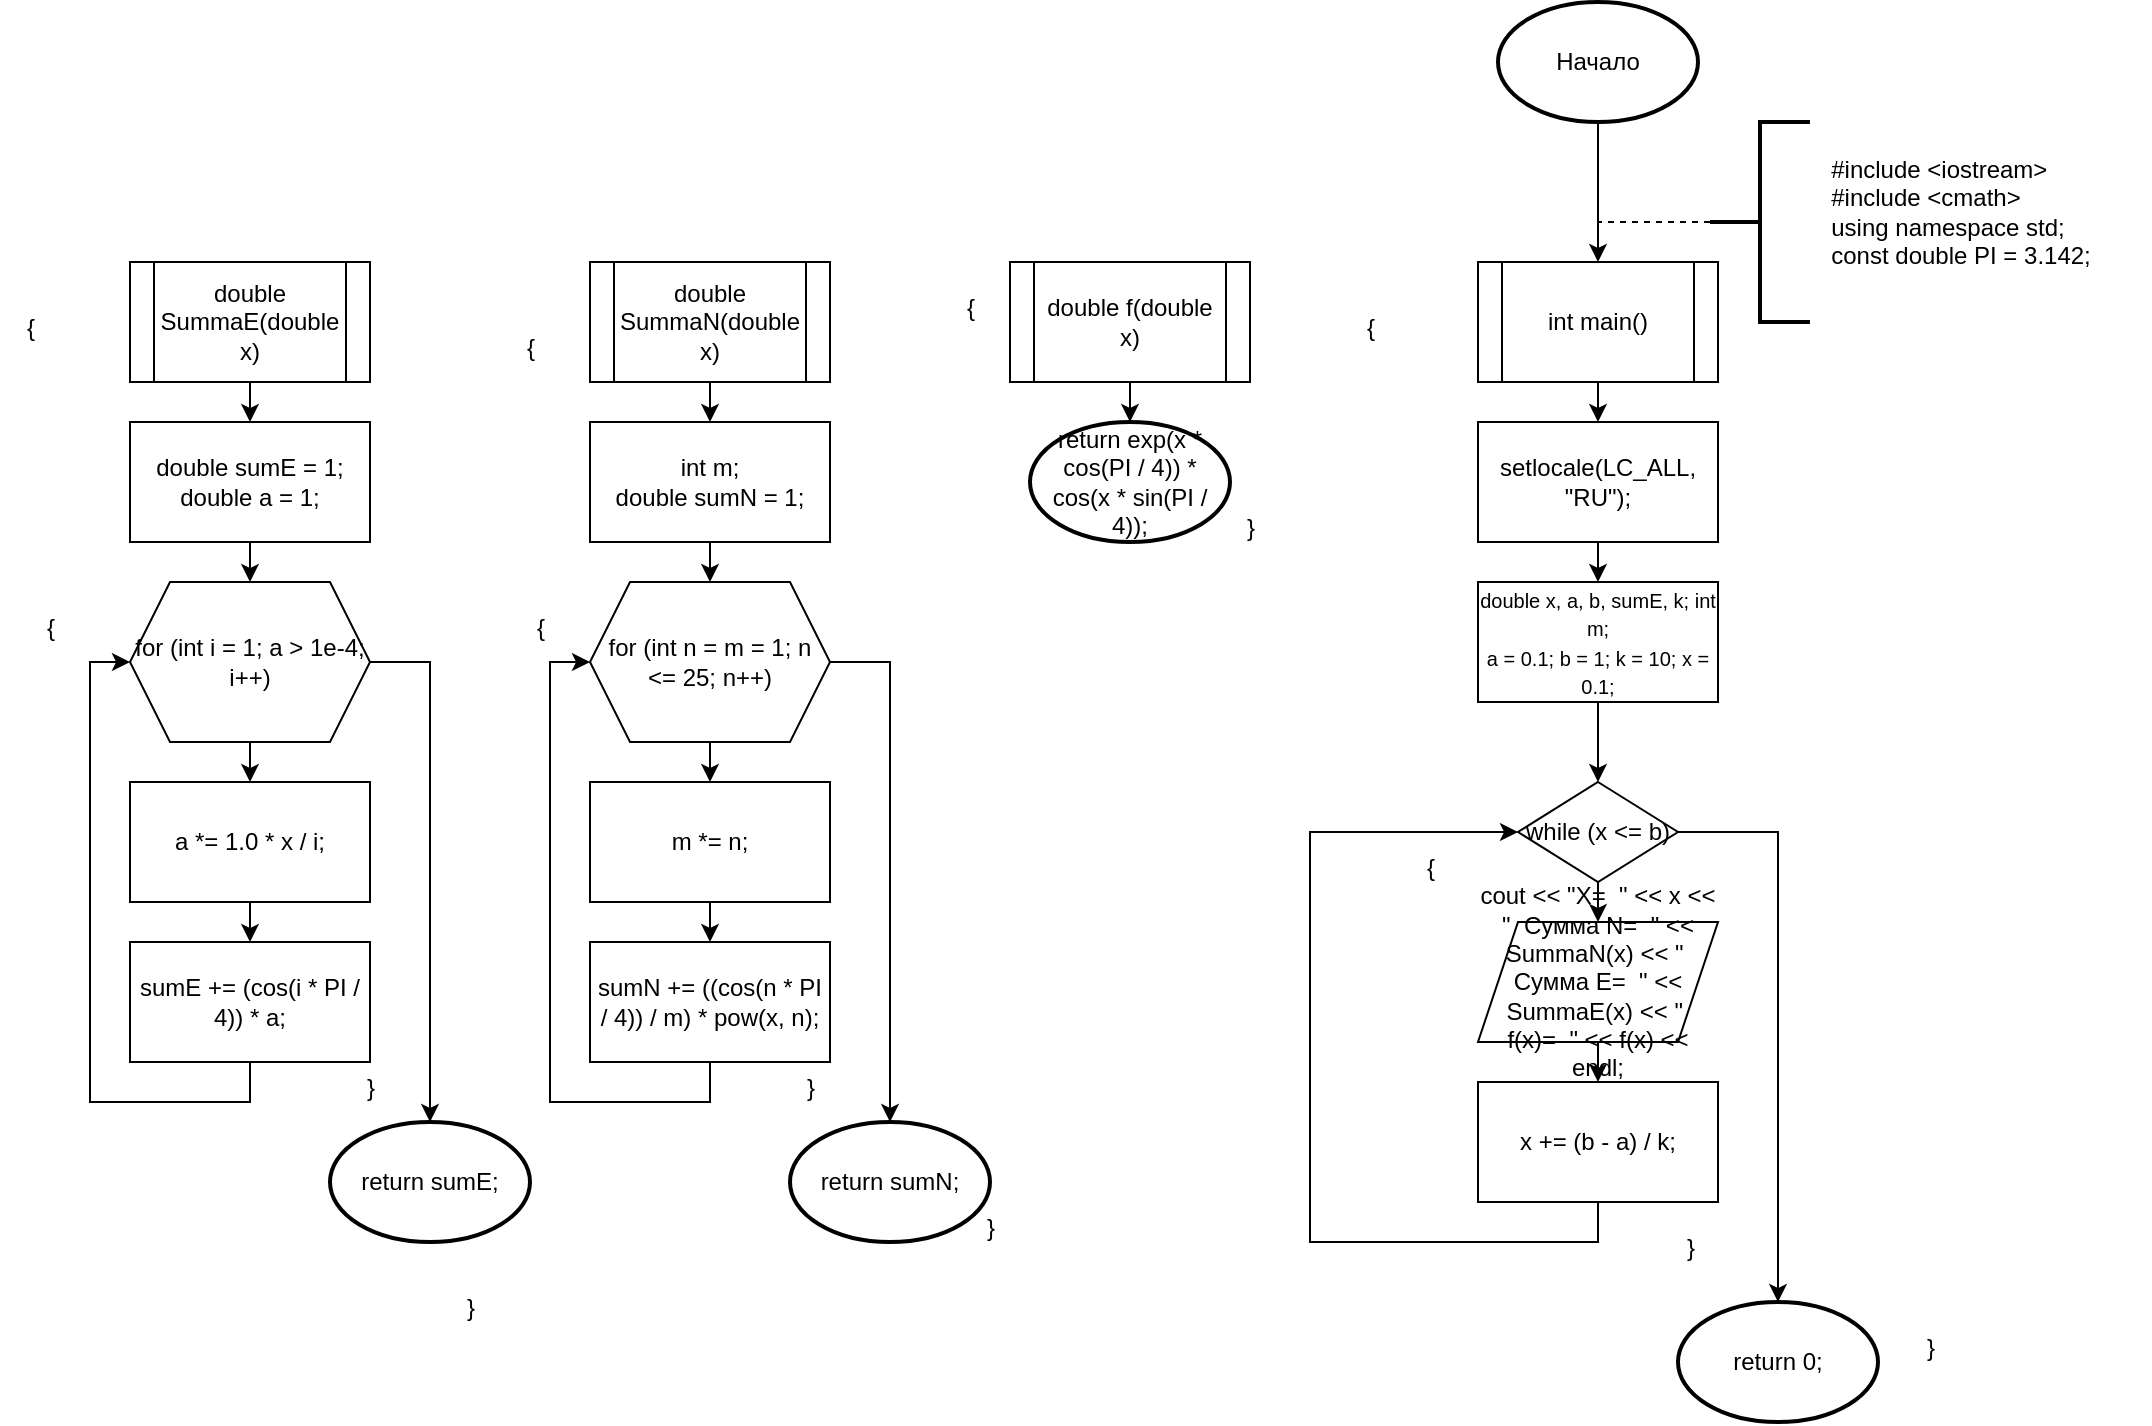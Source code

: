 <mxfile version="25.0.2">
  <diagram name="Страница — 1" id="oHQG5vfTPgr-ltf1fMh8">
    <mxGraphModel dx="2117" dy="717" grid="1" gridSize="10" guides="1" tooltips="1" connect="1" arrows="1" fold="1" page="1" pageScale="1" pageWidth="827" pageHeight="1169" math="0" shadow="0">
      <root>
        <mxCell id="0" />
        <mxCell id="1" parent="0" />
        <mxCell id="im5jBuMFkXl8Msu0jibj-6" style="edgeStyle=orthogonalEdgeStyle;rounded=0;orthogonalLoop=1;jettySize=auto;html=1;exitX=0.5;exitY=1;exitDx=0;exitDy=0;exitPerimeter=0;entryX=0.5;entryY=0;entryDx=0;entryDy=0;" parent="1" source="im5jBuMFkXl8Msu0jibj-1" target="im5jBuMFkXl8Msu0jibj-5" edge="1">
          <mxGeometry relative="1" as="geometry" />
        </mxCell>
        <mxCell id="im5jBuMFkXl8Msu0jibj-1" value="Начало" style="strokeWidth=2;html=1;shape=mxgraph.flowchart.start_1;whiteSpace=wrap;" parent="1" vertex="1">
          <mxGeometry x="364" y="10" width="100" height="60" as="geometry" />
        </mxCell>
        <mxCell id="im5jBuMFkXl8Msu0jibj-2" value="" style="strokeWidth=2;html=1;shape=mxgraph.flowchart.annotation_2;align=left;labelPosition=right;pointerEvents=1;" parent="1" vertex="1">
          <mxGeometry x="470" y="70" width="50" height="100" as="geometry" />
        </mxCell>
        <mxCell id="im5jBuMFkXl8Msu0jibj-3" value="&lt;div style=&quot;text-align: justify;&quot;&gt;#include &amp;lt;iostream&amp;gt;&lt;/div&gt;&lt;div style=&quot;text-align: justify;&quot;&gt;#include &amp;lt;cmath&amp;gt;&lt;/div&gt;&lt;div style=&quot;text-align: justify;&quot;&gt;using namespace std;&lt;/div&gt;&lt;div style=&quot;text-align: justify;&quot;&gt;const double PI = 3.142;&lt;/div&gt;" style="text;html=1;align=center;verticalAlign=middle;resizable=0;points=[];autosize=1;strokeColor=none;fillColor=none;" parent="1" vertex="1">
          <mxGeometry x="500" y="80" width="190" height="70" as="geometry" />
        </mxCell>
        <mxCell id="im5jBuMFkXl8Msu0jibj-4" value="" style="endArrow=none;dashed=1;html=1;rounded=0;entryX=0.5;entryY=1;entryDx=0;entryDy=0;entryPerimeter=0;exitX=0;exitY=0.5;exitDx=0;exitDy=0;exitPerimeter=0;" parent="1" source="im5jBuMFkXl8Msu0jibj-2" target="im5jBuMFkXl8Msu0jibj-1" edge="1">
          <mxGeometry width="50" height="50" relative="1" as="geometry">
            <mxPoint x="360" y="150" as="sourcePoint" />
            <mxPoint x="410" y="100" as="targetPoint" />
            <Array as="points">
              <mxPoint x="414" y="120" />
            </Array>
          </mxGeometry>
        </mxCell>
        <mxCell id="im5jBuMFkXl8Msu0jibj-10" style="edgeStyle=orthogonalEdgeStyle;rounded=0;orthogonalLoop=1;jettySize=auto;html=1;exitX=0.5;exitY=1;exitDx=0;exitDy=0;entryX=0.5;entryY=0;entryDx=0;entryDy=0;" parent="1" source="im5jBuMFkXl8Msu0jibj-5" target="im5jBuMFkXl8Msu0jibj-7" edge="1">
          <mxGeometry relative="1" as="geometry" />
        </mxCell>
        <mxCell id="im5jBuMFkXl8Msu0jibj-5" value="int main()" style="shape=process;whiteSpace=wrap;html=1;backgroundOutline=1;" parent="1" vertex="1">
          <mxGeometry x="354" y="140" width="120" height="60" as="geometry" />
        </mxCell>
        <mxCell id="im5jBuMFkXl8Msu0jibj-11" style="edgeStyle=orthogonalEdgeStyle;rounded=0;orthogonalLoop=1;jettySize=auto;html=1;exitX=0.5;exitY=1;exitDx=0;exitDy=0;entryX=0.5;entryY=0;entryDx=0;entryDy=0;" parent="1" source="im5jBuMFkXl8Msu0jibj-7" target="im5jBuMFkXl8Msu0jibj-8" edge="1">
          <mxGeometry relative="1" as="geometry" />
        </mxCell>
        <mxCell id="im5jBuMFkXl8Msu0jibj-7" value="setlocale(LC_ALL, &quot;RU&quot;);" style="rounded=0;whiteSpace=wrap;html=1;" parent="1" vertex="1">
          <mxGeometry x="354" y="220" width="120" height="60" as="geometry" />
        </mxCell>
        <mxCell id="im5jBuMFkXl8Msu0jibj-12" style="edgeStyle=orthogonalEdgeStyle;rounded=0;orthogonalLoop=1;jettySize=auto;html=1;exitX=0.5;exitY=1;exitDx=0;exitDy=0;entryX=0.5;entryY=0;entryDx=0;entryDy=0;" parent="1" source="im5jBuMFkXl8Msu0jibj-8" target="im5jBuMFkXl8Msu0jibj-9" edge="1">
          <mxGeometry relative="1" as="geometry" />
        </mxCell>
        <mxCell id="im5jBuMFkXl8Msu0jibj-8" value="&lt;div&gt;&lt;font style=&quot;font-size: 10px;&quot;&gt;double x, a, b, sumE, k;&amp;nbsp;&lt;span style=&quot;background-color: initial;&quot;&gt;int m;&lt;/span&gt;&lt;/font&gt;&lt;/div&gt;&lt;div&gt;&lt;font style=&quot;font-size: 10px;&quot;&gt;a = 0.1;&amp;nbsp;&lt;/font&gt;&lt;span style=&quot;font-size: 10px; background-color: initial;&quot;&gt;b = 1;&amp;nbsp;&lt;/span&gt;&lt;span style=&quot;font-size: 10px; background-color: initial;&quot;&gt;k = 10;&amp;nbsp;&lt;/span&gt;&lt;span style=&quot;font-size: 10px; background-color: initial;&quot;&gt;x = 0.1;&lt;/span&gt;&lt;/div&gt;" style="rounded=0;whiteSpace=wrap;html=1;" parent="1" vertex="1">
          <mxGeometry x="354" y="300" width="120" height="60" as="geometry" />
        </mxCell>
        <mxCell id="im5jBuMFkXl8Msu0jibj-15" style="edgeStyle=orthogonalEdgeStyle;rounded=0;orthogonalLoop=1;jettySize=auto;html=1;exitX=0.5;exitY=1;exitDx=0;exitDy=0;entryX=0.5;entryY=0;entryDx=0;entryDy=0;" parent="1" source="im5jBuMFkXl8Msu0jibj-9" target="im5jBuMFkXl8Msu0jibj-13" edge="1">
          <mxGeometry relative="1" as="geometry" />
        </mxCell>
        <mxCell id="im5jBuMFkXl8Msu0jibj-9" value="while (x &amp;lt;= b)" style="rhombus;whiteSpace=wrap;html=1;" parent="1" vertex="1">
          <mxGeometry x="374" y="400" width="80" height="50" as="geometry" />
        </mxCell>
        <mxCell id="im5jBuMFkXl8Msu0jibj-16" style="edgeStyle=orthogonalEdgeStyle;rounded=0;orthogonalLoop=1;jettySize=auto;html=1;exitX=0.5;exitY=1;exitDx=0;exitDy=0;entryX=0.5;entryY=0;entryDx=0;entryDy=0;" parent="1" source="im5jBuMFkXl8Msu0jibj-13" target="im5jBuMFkXl8Msu0jibj-14" edge="1">
          <mxGeometry relative="1" as="geometry" />
        </mxCell>
        <mxCell id="im5jBuMFkXl8Msu0jibj-13" value="cout &amp;lt;&amp;lt; &quot;X=&amp;nbsp; &quot; &amp;lt;&amp;lt; x &amp;lt;&amp;lt; &quot;&amp;nbsp; Сумма N=&amp;nbsp; &quot; &amp;lt;&amp;lt; SummaN(x) &amp;lt;&amp;lt; &quot;&amp;nbsp; Сумма E=&amp;nbsp; &quot; &amp;lt;&amp;lt; SummaE(x) &amp;lt;&amp;lt; &quot;&amp;nbsp; f(x)=&amp;nbsp; &quot; &amp;lt;&amp;lt; f(x) &amp;lt;&amp;lt; endl;" style="shape=parallelogram;perimeter=parallelogramPerimeter;whiteSpace=wrap;html=1;fixedSize=1;" parent="1" vertex="1">
          <mxGeometry x="354" y="470" width="120" height="60" as="geometry" />
        </mxCell>
        <mxCell id="im5jBuMFkXl8Msu0jibj-17" style="edgeStyle=orthogonalEdgeStyle;rounded=0;orthogonalLoop=1;jettySize=auto;html=1;exitX=0.5;exitY=1;exitDx=0;exitDy=0;entryX=0;entryY=0.5;entryDx=0;entryDy=0;" parent="1" source="im5jBuMFkXl8Msu0jibj-14" target="im5jBuMFkXl8Msu0jibj-9" edge="1">
          <mxGeometry relative="1" as="geometry">
            <mxPoint x="414" y="380" as="targetPoint" />
            <Array as="points">
              <mxPoint x="414" y="630" />
              <mxPoint x="270" y="630" />
              <mxPoint x="270" y="425" />
            </Array>
          </mxGeometry>
        </mxCell>
        <mxCell id="im5jBuMFkXl8Msu0jibj-14" value="x += (b - a) / k;" style="rounded=0;whiteSpace=wrap;html=1;" parent="1" vertex="1">
          <mxGeometry x="354" y="550" width="120" height="60" as="geometry" />
        </mxCell>
        <mxCell id="im5jBuMFkXl8Msu0jibj-18" value="return 0;" style="strokeWidth=2;html=1;shape=mxgraph.flowchart.start_1;whiteSpace=wrap;" parent="1" vertex="1">
          <mxGeometry x="454" y="660" width="100" height="60" as="geometry" />
        </mxCell>
        <mxCell id="im5jBuMFkXl8Msu0jibj-19" style="edgeStyle=orthogonalEdgeStyle;rounded=0;orthogonalLoop=1;jettySize=auto;html=1;exitX=1;exitY=0.5;exitDx=0;exitDy=0;entryX=0.5;entryY=0;entryDx=0;entryDy=0;entryPerimeter=0;" parent="1" source="im5jBuMFkXl8Msu0jibj-9" target="im5jBuMFkXl8Msu0jibj-18" edge="1">
          <mxGeometry relative="1" as="geometry" />
        </mxCell>
        <mxCell id="-3EKZQkHABsc9x4DQvBj-1" value="double f(double x)" style="shape=process;whiteSpace=wrap;html=1;backgroundOutline=1;" parent="1" vertex="1">
          <mxGeometry x="120" y="140" width="120" height="60" as="geometry" />
        </mxCell>
        <mxCell id="-3EKZQkHABsc9x4DQvBj-2" value="return exp(x * cos(PI / 4)) * cos(x * sin(PI / 4));" style="strokeWidth=2;html=1;shape=mxgraph.flowchart.start_1;whiteSpace=wrap;" parent="1" vertex="1">
          <mxGeometry x="130" y="220" width="100" height="60" as="geometry" />
        </mxCell>
        <mxCell id="-3EKZQkHABsc9x4DQvBj-3" style="edgeStyle=orthogonalEdgeStyle;rounded=0;orthogonalLoop=1;jettySize=auto;html=1;exitX=0.5;exitY=1;exitDx=0;exitDy=0;entryX=0.5;entryY=0;entryDx=0;entryDy=0;entryPerimeter=0;" parent="1" source="-3EKZQkHABsc9x4DQvBj-1" target="-3EKZQkHABsc9x4DQvBj-2" edge="1">
          <mxGeometry relative="1" as="geometry" />
        </mxCell>
        <mxCell id="-3EKZQkHABsc9x4DQvBj-7" style="edgeStyle=orthogonalEdgeStyle;rounded=0;orthogonalLoop=1;jettySize=auto;html=1;exitX=0.5;exitY=1;exitDx=0;exitDy=0;entryX=0.5;entryY=0;entryDx=0;entryDy=0;" parent="1" source="-3EKZQkHABsc9x4DQvBj-4" target="-3EKZQkHABsc9x4DQvBj-5" edge="1">
          <mxGeometry relative="1" as="geometry" />
        </mxCell>
        <mxCell id="-3EKZQkHABsc9x4DQvBj-4" value="double SummaN(double x)" style="shape=process;whiteSpace=wrap;html=1;backgroundOutline=1;" parent="1" vertex="1">
          <mxGeometry x="-90" y="140" width="120" height="60" as="geometry" />
        </mxCell>
        <mxCell id="-3EKZQkHABsc9x4DQvBj-8" style="edgeStyle=orthogonalEdgeStyle;rounded=0;orthogonalLoop=1;jettySize=auto;html=1;exitX=0.5;exitY=1;exitDx=0;exitDy=0;entryX=0.5;entryY=0;entryDx=0;entryDy=0;" parent="1" source="-3EKZQkHABsc9x4DQvBj-5" edge="1">
          <mxGeometry relative="1" as="geometry">
            <mxPoint x="-30" y="300" as="targetPoint" />
          </mxGeometry>
        </mxCell>
        <mxCell id="-3EKZQkHABsc9x4DQvBj-5" value="&lt;div&gt;int m;&lt;/div&gt;&lt;div&gt;double sumN = 1;&lt;/div&gt;" style="rounded=0;whiteSpace=wrap;html=1;" parent="1" vertex="1">
          <mxGeometry x="-90" y="220" width="120" height="60" as="geometry" />
        </mxCell>
        <mxCell id="-3EKZQkHABsc9x4DQvBj-13" style="edgeStyle=orthogonalEdgeStyle;rounded=0;orthogonalLoop=1;jettySize=auto;html=1;exitX=0.5;exitY=1;exitDx=0;exitDy=0;entryX=0.5;entryY=0;entryDx=0;entryDy=0;" parent="1" source="-3EKZQkHABsc9x4DQvBj-9" target="-3EKZQkHABsc9x4DQvBj-10" edge="1">
          <mxGeometry relative="1" as="geometry" />
        </mxCell>
        <mxCell id="-3EKZQkHABsc9x4DQvBj-9" value="for (int n = m = 1; n &amp;lt;= 25; n++)" style="shape=hexagon;perimeter=hexagonPerimeter2;whiteSpace=wrap;html=1;fixedSize=1;" parent="1" vertex="1">
          <mxGeometry x="-90" y="300" width="120" height="80" as="geometry" />
        </mxCell>
        <mxCell id="-3EKZQkHABsc9x4DQvBj-14" style="edgeStyle=orthogonalEdgeStyle;rounded=0;orthogonalLoop=1;jettySize=auto;html=1;exitX=0.5;exitY=1;exitDx=0;exitDy=0;entryX=0.5;entryY=0;entryDx=0;entryDy=0;" parent="1" source="-3EKZQkHABsc9x4DQvBj-10" target="-3EKZQkHABsc9x4DQvBj-11" edge="1">
          <mxGeometry relative="1" as="geometry" />
        </mxCell>
        <mxCell id="-3EKZQkHABsc9x4DQvBj-10" value="m *= n;" style="rounded=0;whiteSpace=wrap;html=1;" parent="1" vertex="1">
          <mxGeometry x="-90" y="400" width="120" height="60" as="geometry" />
        </mxCell>
        <mxCell id="-3EKZQkHABsc9x4DQvBj-15" style="edgeStyle=orthogonalEdgeStyle;rounded=0;orthogonalLoop=1;jettySize=auto;html=1;exitX=0.5;exitY=1;exitDx=0;exitDy=0;entryX=0;entryY=0.5;entryDx=0;entryDy=0;" parent="1" source="-3EKZQkHABsc9x4DQvBj-11" target="-3EKZQkHABsc9x4DQvBj-9" edge="1">
          <mxGeometry relative="1" as="geometry" />
        </mxCell>
        <mxCell id="-3EKZQkHABsc9x4DQvBj-11" value="sumN += ((cos(n * PI / 4)) / m) * pow(x, n);" style="rounded=0;whiteSpace=wrap;html=1;" parent="1" vertex="1">
          <mxGeometry x="-90" y="480" width="120" height="60" as="geometry" />
        </mxCell>
        <mxCell id="-3EKZQkHABsc9x4DQvBj-12" value="return sumN;" style="strokeWidth=2;html=1;shape=mxgraph.flowchart.start_1;whiteSpace=wrap;" parent="1" vertex="1">
          <mxGeometry x="10" y="570" width="100" height="60" as="geometry" />
        </mxCell>
        <mxCell id="-3EKZQkHABsc9x4DQvBj-16" style="edgeStyle=orthogonalEdgeStyle;rounded=0;orthogonalLoop=1;jettySize=auto;html=1;exitX=1;exitY=0.5;exitDx=0;exitDy=0;entryX=0.5;entryY=0;entryDx=0;entryDy=0;entryPerimeter=0;" parent="1" source="-3EKZQkHABsc9x4DQvBj-9" target="-3EKZQkHABsc9x4DQvBj-12" edge="1">
          <mxGeometry relative="1" as="geometry" />
        </mxCell>
        <mxCell id="-3EKZQkHABsc9x4DQvBj-17" style="edgeStyle=orthogonalEdgeStyle;rounded=0;orthogonalLoop=1;jettySize=auto;html=1;exitX=0.5;exitY=1;exitDx=0;exitDy=0;entryX=0.5;entryY=0;entryDx=0;entryDy=0;" parent="1" source="-3EKZQkHABsc9x4DQvBj-18" target="-3EKZQkHABsc9x4DQvBj-20" edge="1">
          <mxGeometry relative="1" as="geometry" />
        </mxCell>
        <mxCell id="-3EKZQkHABsc9x4DQvBj-18" value="double SummaE(double x)" style="shape=process;whiteSpace=wrap;html=1;backgroundOutline=1;" parent="1" vertex="1">
          <mxGeometry x="-320" y="140" width="120" height="60" as="geometry" />
        </mxCell>
        <mxCell id="-3EKZQkHABsc9x4DQvBj-19" style="edgeStyle=orthogonalEdgeStyle;rounded=0;orthogonalLoop=1;jettySize=auto;html=1;exitX=0.5;exitY=1;exitDx=0;exitDy=0;entryX=0.5;entryY=0;entryDx=0;entryDy=0;" parent="1" source="-3EKZQkHABsc9x4DQvBj-20" edge="1">
          <mxGeometry relative="1" as="geometry">
            <mxPoint x="-260" y="300" as="targetPoint" />
          </mxGeometry>
        </mxCell>
        <mxCell id="-3EKZQkHABsc9x4DQvBj-20" value="&lt;div&gt;double sumE = 1;&lt;/div&gt;&lt;div&gt;double a = 1;&lt;/div&gt;" style="rounded=0;whiteSpace=wrap;html=1;" parent="1" vertex="1">
          <mxGeometry x="-320" y="220" width="120" height="60" as="geometry" />
        </mxCell>
        <mxCell id="-3EKZQkHABsc9x4DQvBj-21" style="edgeStyle=orthogonalEdgeStyle;rounded=0;orthogonalLoop=1;jettySize=auto;html=1;exitX=0.5;exitY=1;exitDx=0;exitDy=0;entryX=0.5;entryY=0;entryDx=0;entryDy=0;" parent="1" source="-3EKZQkHABsc9x4DQvBj-22" target="-3EKZQkHABsc9x4DQvBj-24" edge="1">
          <mxGeometry relative="1" as="geometry" />
        </mxCell>
        <mxCell id="-3EKZQkHABsc9x4DQvBj-22" value="for (int i = 1; a &amp;gt; 1e-4; i++)" style="shape=hexagon;perimeter=hexagonPerimeter2;whiteSpace=wrap;html=1;fixedSize=1;" parent="1" vertex="1">
          <mxGeometry x="-320" y="300" width="120" height="80" as="geometry" />
        </mxCell>
        <mxCell id="-3EKZQkHABsc9x4DQvBj-23" style="edgeStyle=orthogonalEdgeStyle;rounded=0;orthogonalLoop=1;jettySize=auto;html=1;exitX=0.5;exitY=1;exitDx=0;exitDy=0;entryX=0.5;entryY=0;entryDx=0;entryDy=0;" parent="1" source="-3EKZQkHABsc9x4DQvBj-24" target="-3EKZQkHABsc9x4DQvBj-26" edge="1">
          <mxGeometry relative="1" as="geometry" />
        </mxCell>
        <mxCell id="-3EKZQkHABsc9x4DQvBj-24" value="a *= 1.0 * x / i;" style="rounded=0;whiteSpace=wrap;html=1;" parent="1" vertex="1">
          <mxGeometry x="-320" y="400" width="120" height="60" as="geometry" />
        </mxCell>
        <mxCell id="-3EKZQkHABsc9x4DQvBj-25" style="edgeStyle=orthogonalEdgeStyle;rounded=0;orthogonalLoop=1;jettySize=auto;html=1;exitX=0.5;exitY=1;exitDx=0;exitDy=0;entryX=0;entryY=0.5;entryDx=0;entryDy=0;" parent="1" source="-3EKZQkHABsc9x4DQvBj-26" target="-3EKZQkHABsc9x4DQvBj-22" edge="1">
          <mxGeometry relative="1" as="geometry" />
        </mxCell>
        <mxCell id="-3EKZQkHABsc9x4DQvBj-26" value="sumE += (cos(i * PI / 4)) * a;" style="rounded=0;whiteSpace=wrap;html=1;" parent="1" vertex="1">
          <mxGeometry x="-320" y="480" width="120" height="60" as="geometry" />
        </mxCell>
        <mxCell id="-3EKZQkHABsc9x4DQvBj-27" value="return sumE;" style="strokeWidth=2;html=1;shape=mxgraph.flowchart.start_1;whiteSpace=wrap;" parent="1" vertex="1">
          <mxGeometry x="-220" y="570" width="100" height="60" as="geometry" />
        </mxCell>
        <mxCell id="-3EKZQkHABsc9x4DQvBj-28" style="edgeStyle=orthogonalEdgeStyle;rounded=0;orthogonalLoop=1;jettySize=auto;html=1;exitX=1;exitY=0.5;exitDx=0;exitDy=0;entryX=0.5;entryY=0;entryDx=0;entryDy=0;entryPerimeter=0;" parent="1" source="-3EKZQkHABsc9x4DQvBj-22" target="-3EKZQkHABsc9x4DQvBj-27" edge="1">
          <mxGeometry relative="1" as="geometry" />
        </mxCell>
        <mxCell id="-3EKZQkHABsc9x4DQvBj-29" value="{" style="text;html=1;align=center;verticalAlign=middle;resizable=0;points=[];autosize=1;strokeColor=none;fillColor=none;" parent="1" vertex="1">
          <mxGeometry x="-375" y="308" width="30" height="30" as="geometry" />
        </mxCell>
        <mxCell id="-3EKZQkHABsc9x4DQvBj-30" value="}" style="text;html=1;align=center;verticalAlign=middle;resizable=0;points=[];autosize=1;strokeColor=none;fillColor=none;" parent="1" vertex="1">
          <mxGeometry x="-215" y="538" width="30" height="30" as="geometry" />
        </mxCell>
        <mxCell id="-3EKZQkHABsc9x4DQvBj-31" value="{" style="text;html=1;align=center;verticalAlign=middle;resizable=0;points=[];autosize=1;strokeColor=none;fillColor=none;" parent="1" vertex="1">
          <mxGeometry x="-130" y="308" width="30" height="30" as="geometry" />
        </mxCell>
        <mxCell id="-3EKZQkHABsc9x4DQvBj-32" value="}" style="text;html=1;align=center;verticalAlign=middle;resizable=0;points=[];autosize=1;strokeColor=none;fillColor=none;" parent="1" vertex="1">
          <mxGeometry x="5" y="538" width="30" height="30" as="geometry" />
        </mxCell>
        <mxCell id="-3EKZQkHABsc9x4DQvBj-33" value="{" style="text;html=1;align=center;verticalAlign=middle;resizable=0;points=[];autosize=1;strokeColor=none;fillColor=none;" parent="1" vertex="1">
          <mxGeometry x="-385" y="158" width="30" height="30" as="geometry" />
        </mxCell>
        <mxCell id="-3EKZQkHABsc9x4DQvBj-34" value="}" style="text;html=1;align=center;verticalAlign=middle;resizable=0;points=[];autosize=1;strokeColor=none;fillColor=none;" parent="1" vertex="1">
          <mxGeometry x="-165" y="648" width="30" height="30" as="geometry" />
        </mxCell>
        <mxCell id="-3EKZQkHABsc9x4DQvBj-35" value="{" style="text;html=1;align=center;verticalAlign=middle;resizable=0;points=[];autosize=1;strokeColor=none;fillColor=none;" parent="1" vertex="1">
          <mxGeometry x="-135" y="168" width="30" height="30" as="geometry" />
        </mxCell>
        <mxCell id="-3EKZQkHABsc9x4DQvBj-36" value="}" style="text;html=1;align=center;verticalAlign=middle;resizable=0;points=[];autosize=1;strokeColor=none;fillColor=none;" parent="1" vertex="1">
          <mxGeometry x="95" y="608" width="30" height="30" as="geometry" />
        </mxCell>
        <mxCell id="-3EKZQkHABsc9x4DQvBj-37" value="{" style="text;html=1;align=center;verticalAlign=middle;resizable=0;points=[];autosize=1;strokeColor=none;fillColor=none;" parent="1" vertex="1">
          <mxGeometry x="85" y="148" width="30" height="30" as="geometry" />
        </mxCell>
        <mxCell id="-3EKZQkHABsc9x4DQvBj-38" value="}" style="text;html=1;align=center;verticalAlign=middle;resizable=0;points=[];autosize=1;strokeColor=none;fillColor=none;" parent="1" vertex="1">
          <mxGeometry x="225" y="258" width="30" height="30" as="geometry" />
        </mxCell>
        <mxCell id="-3EKZQkHABsc9x4DQvBj-39" value="{" style="text;html=1;align=center;verticalAlign=middle;resizable=0;points=[];autosize=1;strokeColor=none;fillColor=none;" parent="1" vertex="1">
          <mxGeometry x="285" y="158" width="30" height="30" as="geometry" />
        </mxCell>
        <mxCell id="-3EKZQkHABsc9x4DQvBj-40" value="}" style="text;html=1;align=center;verticalAlign=middle;resizable=0;points=[];autosize=1;strokeColor=none;fillColor=none;" parent="1" vertex="1">
          <mxGeometry x="565" y="668" width="30" height="30" as="geometry" />
        </mxCell>
        <mxCell id="-3EKZQkHABsc9x4DQvBj-41" value="{" style="text;html=1;align=center;verticalAlign=middle;resizable=0;points=[];autosize=1;strokeColor=none;fillColor=none;" parent="1" vertex="1">
          <mxGeometry x="315" y="428" width="30" height="30" as="geometry" />
        </mxCell>
        <mxCell id="-3EKZQkHABsc9x4DQvBj-42" value="}" style="text;html=1;align=center;verticalAlign=middle;resizable=0;points=[];autosize=1;strokeColor=none;fillColor=none;" parent="1" vertex="1">
          <mxGeometry x="445" y="618" width="30" height="30" as="geometry" />
        </mxCell>
      </root>
    </mxGraphModel>
  </diagram>
</mxfile>

